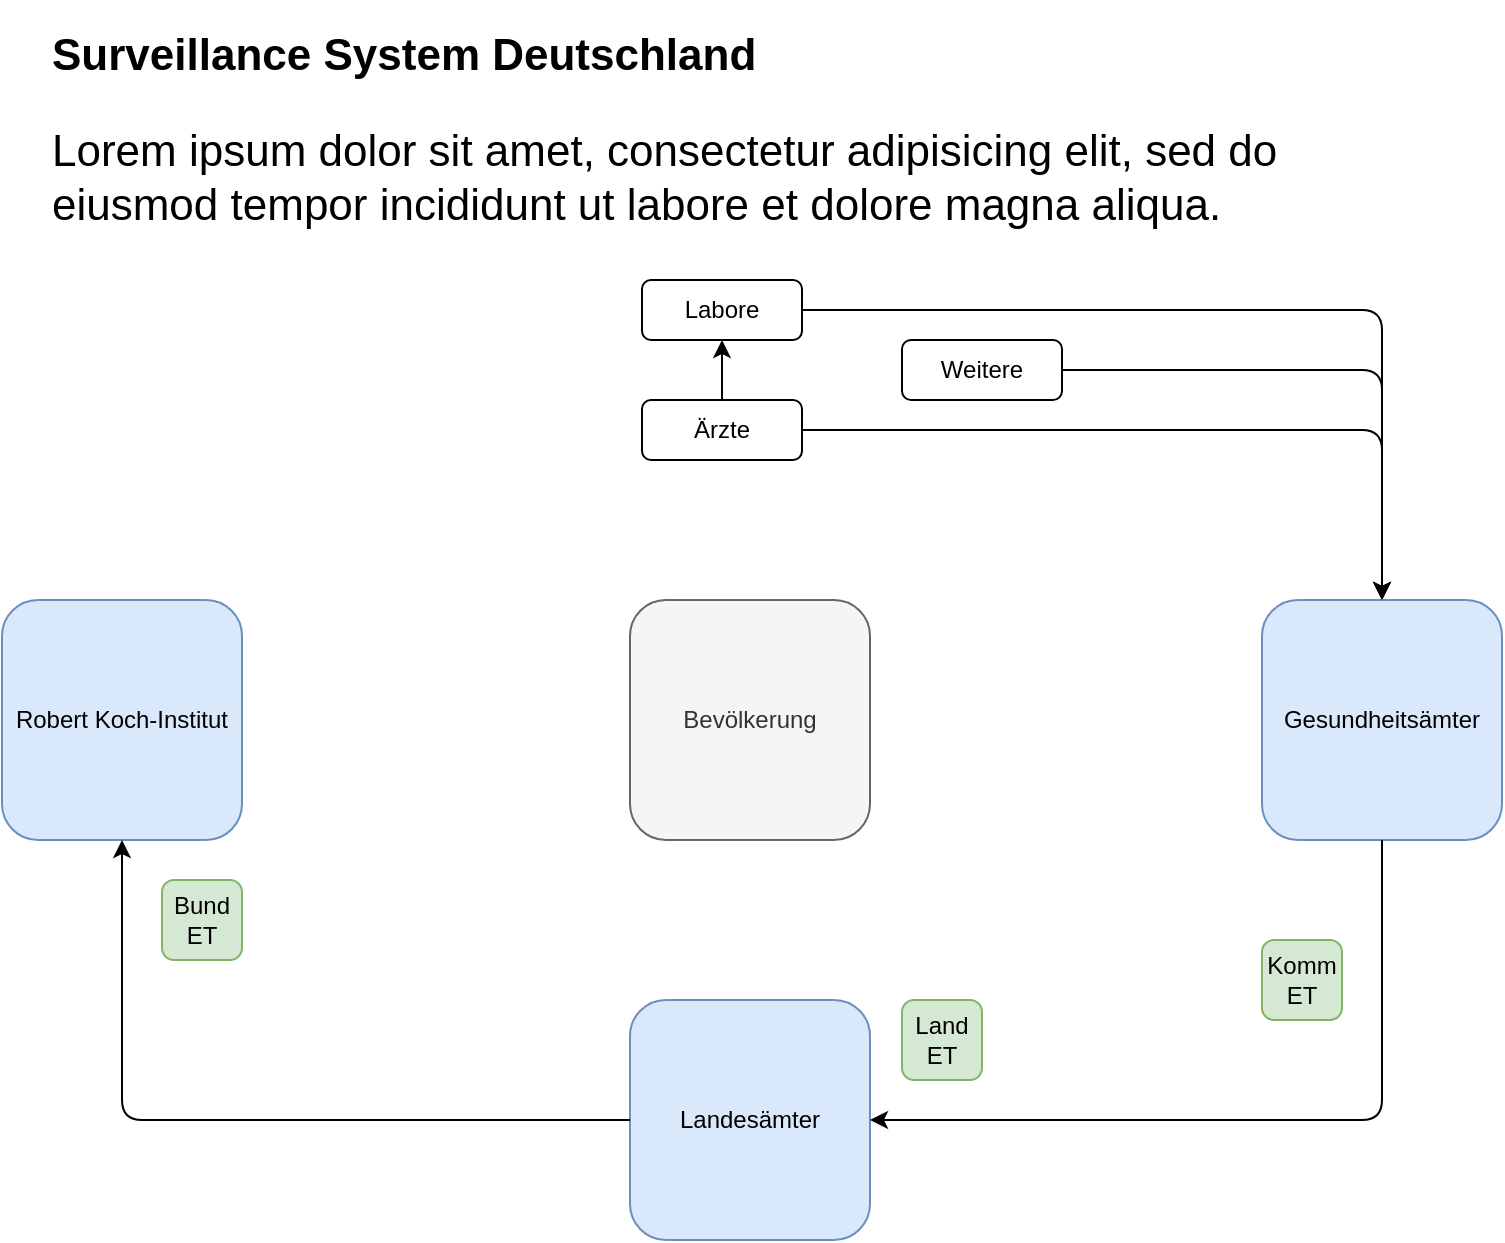 <mxfile version="17.4.5" type="github">
  <diagram id="PCdTuPednkusaLk7QfRH" name="Page-1">
    <mxGraphModel dx="1718" dy="950" grid="1" gridSize="10" guides="1" tooltips="1" connect="1" arrows="1" fold="1" page="1" pageScale="1" pageWidth="827" pageHeight="1169" math="0" shadow="0">
      <root>
        <mxCell id="0" />
        <mxCell id="1" parent="0" />
        <mxCell id="kd0Iuf0_5TcYoFRnLQND-6" value="" style="edgeStyle=orthogonalEdgeStyle;rounded=1;orthogonalLoop=1;jettySize=auto;html=1;entryX=0.5;entryY=0;entryDx=0;entryDy=0;" edge="1" parent="1" source="kd0Iuf0_5TcYoFRnLQND-2" target="kd0Iuf0_5TcYoFRnLQND-7">
          <mxGeometry relative="1" as="geometry">
            <mxPoint x="560" y="470" as="targetPoint" />
          </mxGeometry>
        </mxCell>
        <mxCell id="kd0Iuf0_5TcYoFRnLQND-2" value="Labore" style="rounded=1;whiteSpace=wrap;html=1;" vertex="1" parent="1">
          <mxGeometry x="360" y="330" width="80" height="30" as="geometry" />
        </mxCell>
        <mxCell id="kd0Iuf0_5TcYoFRnLQND-15" style="edgeStyle=orthogonalEdgeStyle;rounded=1;orthogonalLoop=1;jettySize=auto;html=1;exitX=1;exitY=0.5;exitDx=0;exitDy=0;entryX=0.5;entryY=0;entryDx=0;entryDy=0;" edge="1" parent="1" source="kd0Iuf0_5TcYoFRnLQND-3" target="kd0Iuf0_5TcYoFRnLQND-7">
          <mxGeometry relative="1" as="geometry" />
        </mxCell>
        <mxCell id="kd0Iuf0_5TcYoFRnLQND-16" style="edgeStyle=orthogonalEdgeStyle;rounded=1;orthogonalLoop=1;jettySize=auto;html=1;exitX=0.5;exitY=0;exitDx=0;exitDy=0;entryX=0.5;entryY=1;entryDx=0;entryDy=0;" edge="1" parent="1" source="kd0Iuf0_5TcYoFRnLQND-3" target="kd0Iuf0_5TcYoFRnLQND-2">
          <mxGeometry relative="1" as="geometry" />
        </mxCell>
        <mxCell id="kd0Iuf0_5TcYoFRnLQND-3" value="Ärzte" style="rounded=1;whiteSpace=wrap;html=1;" vertex="1" parent="1">
          <mxGeometry x="360" y="390" width="80" height="30" as="geometry" />
        </mxCell>
        <mxCell id="kd0Iuf0_5TcYoFRnLQND-7" value="Gesundheitsämter" style="rounded=1;whiteSpace=wrap;html=1;fillColor=#dae8fc;strokeColor=#6c8ebf;" vertex="1" parent="1">
          <mxGeometry x="670" y="490" width="120" height="120" as="geometry" />
        </mxCell>
        <mxCell id="kd0Iuf0_5TcYoFRnLQND-8" value="Landesämter" style="rounded=1;whiteSpace=wrap;html=1;fillColor=#dae8fc;strokeColor=#6c8ebf;" vertex="1" parent="1">
          <mxGeometry x="354" y="690" width="120" height="120" as="geometry" />
        </mxCell>
        <mxCell id="kd0Iuf0_5TcYoFRnLQND-9" value="Robert Koch-Institut" style="rounded=1;whiteSpace=wrap;html=1;fillColor=#dae8fc;strokeColor=#6c8ebf;" vertex="1" parent="1">
          <mxGeometry x="40" y="490" width="120" height="120" as="geometry" />
        </mxCell>
        <mxCell id="kd0Iuf0_5TcYoFRnLQND-10" value="" style="edgeStyle=orthogonalEdgeStyle;rounded=1;orthogonalLoop=1;jettySize=auto;html=1;exitX=0.5;exitY=1;exitDx=0;exitDy=0;entryX=1;entryY=0.5;entryDx=0;entryDy=0;" edge="1" parent="1" source="kd0Iuf0_5TcYoFRnLQND-7" target="kd0Iuf0_5TcYoFRnLQND-8">
          <mxGeometry relative="1" as="geometry">
            <mxPoint x="430.0" y="445.034" as="sourcePoint" />
            <mxPoint x="570.0" y="480" as="targetPoint" />
          </mxGeometry>
        </mxCell>
        <mxCell id="kd0Iuf0_5TcYoFRnLQND-11" value="" style="edgeStyle=orthogonalEdgeStyle;rounded=1;orthogonalLoop=1;jettySize=auto;html=1;exitX=0;exitY=0.5;exitDx=0;exitDy=0;entryX=0.5;entryY=1;entryDx=0;entryDy=0;" edge="1" parent="1" source="kd0Iuf0_5TcYoFRnLQND-8" target="kd0Iuf0_5TcYoFRnLQND-9">
          <mxGeometry relative="1" as="geometry">
            <mxPoint x="670" y="620" as="sourcePoint" />
            <mxPoint x="494" y="800" as="targetPoint" />
          </mxGeometry>
        </mxCell>
        <mxCell id="kd0Iuf0_5TcYoFRnLQND-13" value="Weitere " style="rounded=1;whiteSpace=wrap;html=1;" vertex="1" parent="1">
          <mxGeometry x="490" y="360" width="80" height="30" as="geometry" />
        </mxCell>
        <mxCell id="kd0Iuf0_5TcYoFRnLQND-14" value="" style="edgeStyle=orthogonalEdgeStyle;rounded=1;orthogonalLoop=1;jettySize=auto;html=1;entryX=0.5;entryY=0;entryDx=0;entryDy=0;exitX=1;exitY=0.5;exitDx=0;exitDy=0;" edge="1" parent="1" source="kd0Iuf0_5TcYoFRnLQND-13" target="kd0Iuf0_5TcYoFRnLQND-7">
          <mxGeometry relative="1" as="geometry">
            <mxPoint x="430" y="445" as="sourcePoint" />
            <mxPoint x="670" y="580" as="targetPoint" />
          </mxGeometry>
        </mxCell>
        <mxCell id="kd0Iuf0_5TcYoFRnLQND-17" value="Bevölkerung" style="rounded=1;whiteSpace=wrap;html=1;fillColor=#f5f5f5;strokeColor=#666666;fontColor=#333333;" vertex="1" parent="1">
          <mxGeometry x="354" y="490" width="120" height="120" as="geometry" />
        </mxCell>
        <mxCell id="kd0Iuf0_5TcYoFRnLQND-19" value="&lt;div&gt;Land&lt;/div&gt;&lt;div&gt;ET&lt;br&gt;&lt;/div&gt;" style="rounded=1;whiteSpace=wrap;html=1;fillColor=#d5e8d4;strokeColor=#82b366;" vertex="1" parent="1">
          <mxGeometry x="490" y="690" width="40" height="40" as="geometry" />
        </mxCell>
        <mxCell id="kd0Iuf0_5TcYoFRnLQND-22" value="&lt;h1 style=&quot;font-size: 22px;&quot;&gt;Surveillance System Deutschland&lt;/h1&gt;&lt;p style=&quot;font-size: 22px;&quot;&gt;Lorem ipsum dolor sit amet, consectetur adipisicing elit, sed do eiusmod tempor incididunt ut labore et dolore magna aliqua.&lt;/p&gt;" style="text;html=1;strokeColor=none;fillColor=none;spacing=5;spacingTop=-20;whiteSpace=wrap;overflow=hidden;rounded=0;fontSize=22;" vertex="1" parent="1">
          <mxGeometry x="60" y="200" width="670" height="180" as="geometry" />
        </mxCell>
        <mxCell id="kd0Iuf0_5TcYoFRnLQND-23" value="Bund&lt;br&gt;&lt;div&gt;ET&lt;br&gt;&lt;/div&gt;" style="rounded=1;whiteSpace=wrap;html=1;fillColor=#d5e8d4;strokeColor=#82b366;" vertex="1" parent="1">
          <mxGeometry x="120" y="630" width="40" height="40" as="geometry" />
        </mxCell>
        <mxCell id="kd0Iuf0_5TcYoFRnLQND-26" value="&lt;div&gt;Komm&lt;br&gt;&lt;/div&gt;&lt;div&gt;ET&lt;br&gt;&lt;/div&gt;" style="rounded=1;whiteSpace=wrap;html=1;fillColor=#d5e8d4;strokeColor=#82b366;" vertex="1" parent="1">
          <mxGeometry x="670" y="660" width="40" height="40" as="geometry" />
        </mxCell>
      </root>
    </mxGraphModel>
  </diagram>
</mxfile>
